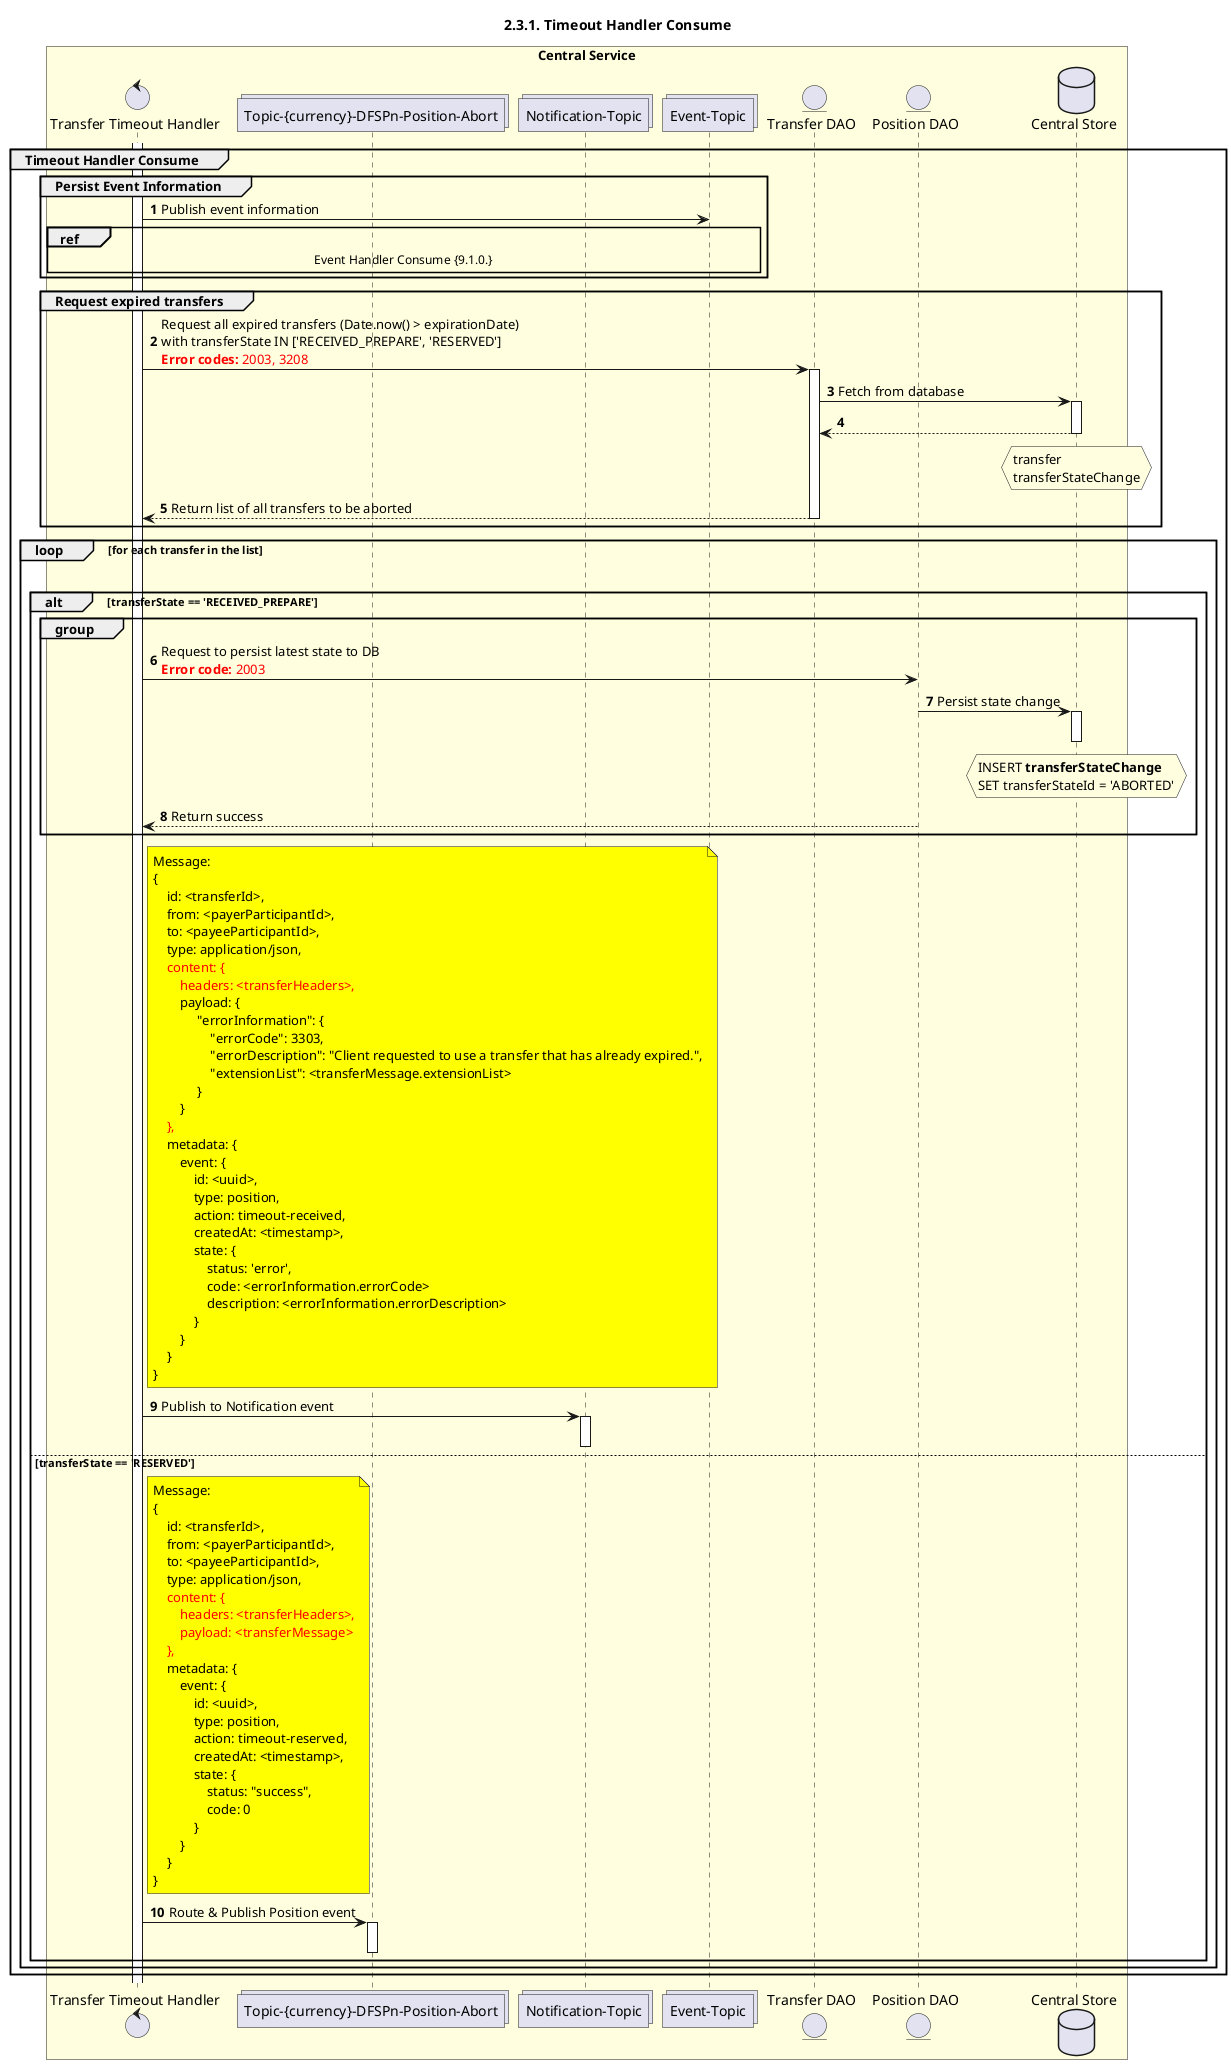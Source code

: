 @startuml
' declate title
title 2.3.1. Timeout Handler Consume

autonumber

' Actor Keys:
'   boundary - APIs/Interfaces, etc
'   collections - Kafka Topics
'   control - Kafka Consumers
'   entity - Database Access Objects
'   database - Database Persistance Store

' declare actors
control "Transfer Timeout Handler" as EXP_HANDLER
collections "Topic-{currency}-DFSPn-Position-Abort" as TOPIC_POSITION_DFSP
collections "Notification-Topic" as TOPIC_NOTIFICATIONS
collections "Event-Topic" as TOPIC_EVENT
entity "Transfer DAO" as TRANS_DAO
entity "Position DAO" as POS_DAO
database "Central Store" as DB

box "Central Service" #LightYellow
    participant EXP_HANDLER
    participant TOPIC_POSITION_DFSP
    participant TOPIC_NOTIFICATIONS
    participant TOPIC_EVENT
    participant TRANS_DAO
    participant POS_DAO
    participant DB
end box

' start flow
activate EXP_HANDLER
group Timeout Handler Consume
    group Persist Event Information
        EXP_HANDLER -> TOPIC_EVENT: Publish event information
        ref over EXP_HANDLER, TOPIC_EVENT :  Event Handler Consume {9.1.0.}
    end

    group Request expired transfers
        EXP_HANDLER -> TRANS_DAO: Request all expired transfers (Date.now() > expirationDate) \nwith transferState IN ['RECEIVED_PREPARE', 'RESERVED']\n<color #FF0000><b>Error codes:</b> 2003, 3208</color>
        activate TRANS_DAO
        TRANS_DAO -> DB: Fetch from database
        activate DB
        DB --> TRANS_DAO
        deactivate DB
        hnote over DB #lightyellow
            transfer
            transferStateChange
        end note
        EXP_HANDLER <-- TRANS_DAO: Return list of all transfers to be aborted
        deactivate TRANS_DAO
    end

    loop for each transfer in the list
        |||
        alt transferState == 'RECEIVED_PREPARE'
            group
                EXP_HANDLER -> POS_DAO: Request to persist latest state to DB\n<color #FF0000><b>Error code:</b> 2003</color>
                POS_DAO -> DB: Persist state change
                hnote over DB #lightyellow
                        INSERT **transferStateChange**
                        SET transferStateId = 'ABORTED'
                end note
                activate DB
                deactivate DB
                POS_DAO --> EXP_HANDLER: Return success
            end
            note right of EXP_HANDLER #yellow
                Message:
                {
                    id: <transferId>,
                    from: <payerParticipantId>,
                    to: <payeeParticipantId>,
                    type: application/json,
                    <color #FF0000>content: {</color>
                        <color #FF0000>headers: <transferHeaders>,</color>
                        payload: {
                             "errorInformation": {
                                 "errorCode": 3303,
                                 "errorDescription": "Client requested to use a transfer that has already expired.",
                                 "extensionList": <transferMessage.extensionList>
                             }
                        }
                    <color #FF0000>},</color>
                    metadata: {
                        event: {
                            id: <uuid>,
                            type: position,
                            action: timeout-received,
                            createdAt: <timestamp>,
                            state: {
                                status: 'error',
                                code: <errorInformation.errorCode>
                                description: <errorInformation.errorDescription>
                            }
                        }
                    }
                }
            end note
            EXP_HANDLER -> TOPIC_NOTIFICATIONS: Publish to Notification event
            activate TOPIC_NOTIFICATIONS
            deactivate TOPIC_NOTIFICATIONS
        else transferState == 'RESERVED'
            note right of EXP_HANDLER #yellow
                Message:
                {
                    id: <transferId>,
                    from: <payerParticipantId>,
                    to: <payeeParticipantId>,
                    type: application/json,
                    <color #FF0000>content: {</color>
                        <color #FF0000>headers: <transferHeaders>,</color>
                        <color #FF0000>payload: <transferMessage></color>
                    <color #FF0000>},</color>
                    metadata: {
                        event: {
                            id: <uuid>,
                            type: position,
                            action: timeout-reserved,
                            createdAt: <timestamp>,
                            state: {
                                status: "success",
                                code: 0
                            }
                        }
                    }
                }
            end note
            EXP_HANDLER -> TOPIC_POSITION_DFSP: Route & Publish Position event
            activate TOPIC_POSITION_DFSP
            deactivate TOPIC_POSITION_DFSP
        end

    end
end
@enduml
